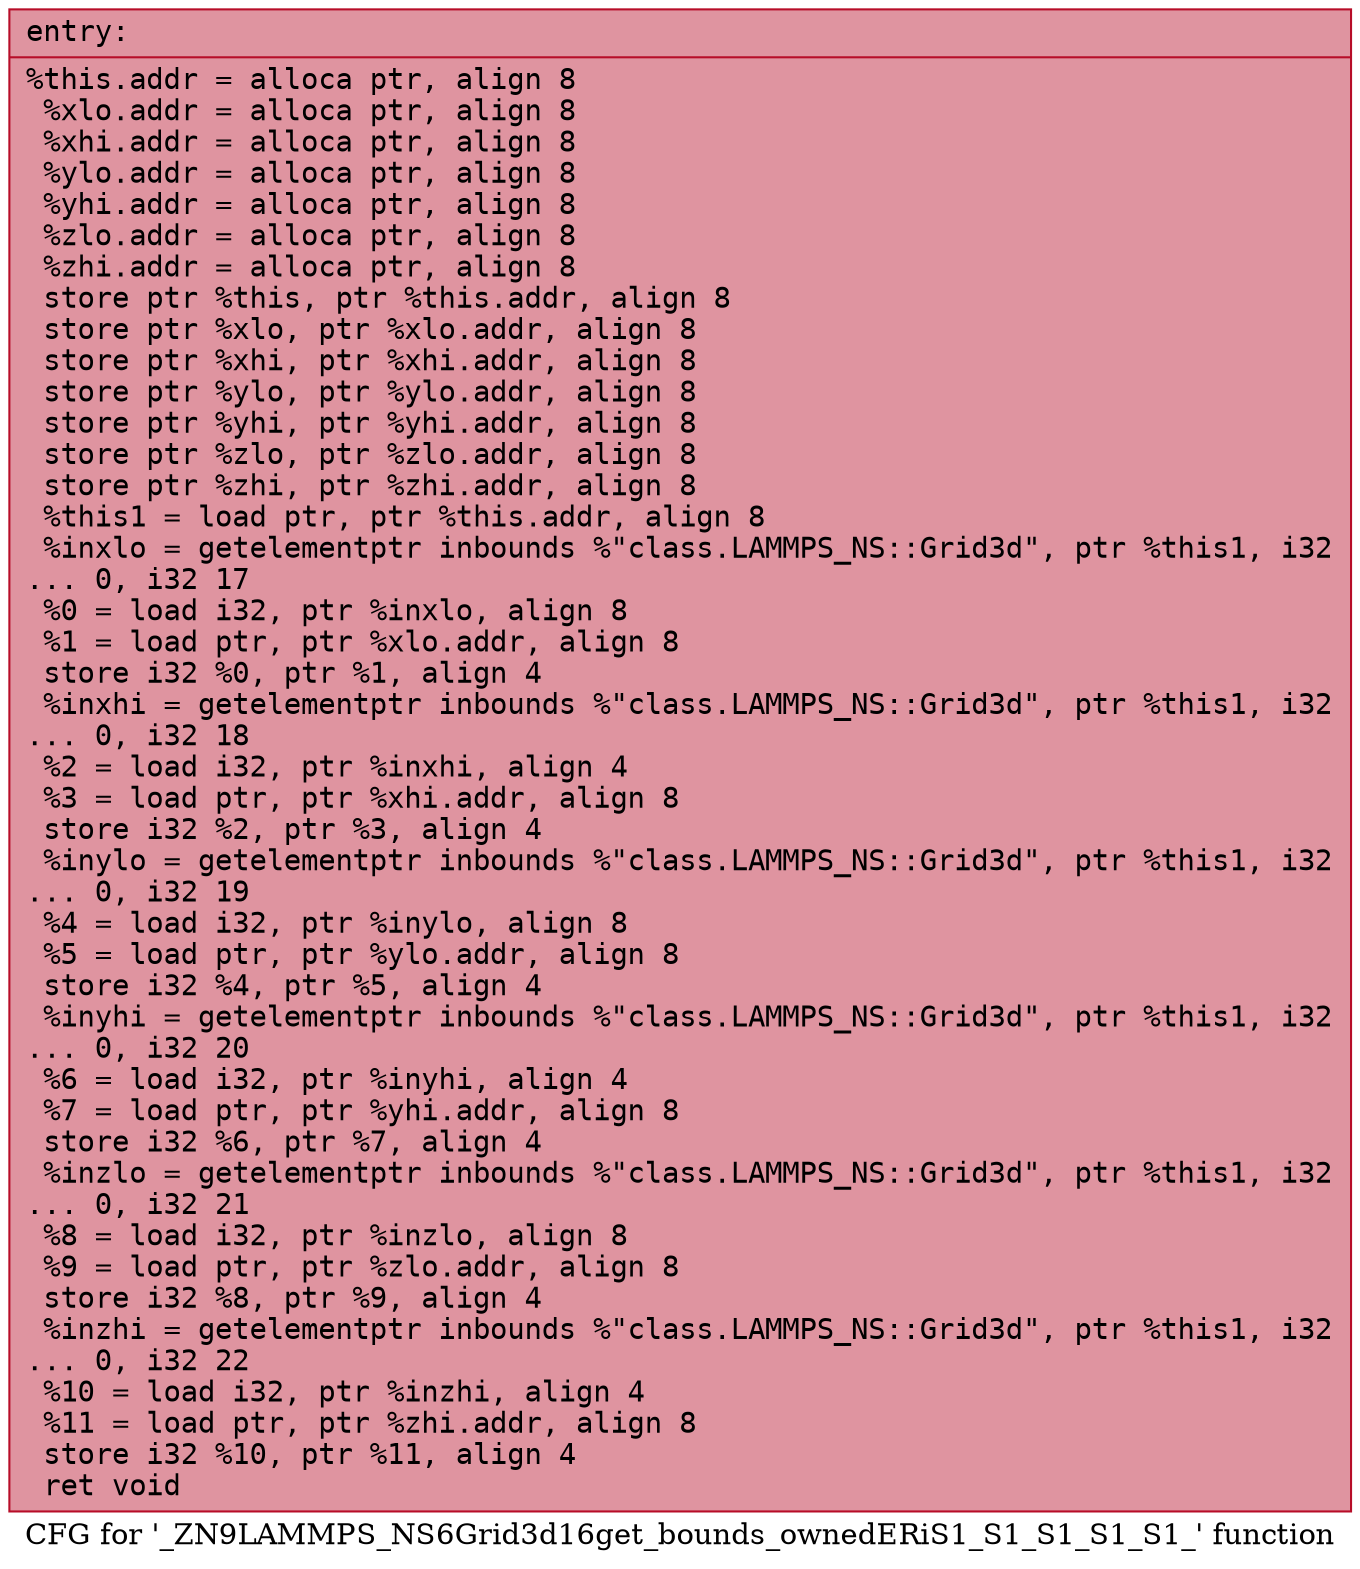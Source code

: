 digraph "CFG for '_ZN9LAMMPS_NS6Grid3d16get_bounds_ownedERiS1_S1_S1_S1_S1_' function" {
	label="CFG for '_ZN9LAMMPS_NS6Grid3d16get_bounds_ownedERiS1_S1_S1_S1_S1_' function";

	Node0x55fcd5f8a220 [shape=record,color="#b70d28ff", style=filled, fillcolor="#b70d2870" fontname="Courier",label="{entry:\l|  %this.addr = alloca ptr, align 8\l  %xlo.addr = alloca ptr, align 8\l  %xhi.addr = alloca ptr, align 8\l  %ylo.addr = alloca ptr, align 8\l  %yhi.addr = alloca ptr, align 8\l  %zlo.addr = alloca ptr, align 8\l  %zhi.addr = alloca ptr, align 8\l  store ptr %this, ptr %this.addr, align 8\l  store ptr %xlo, ptr %xlo.addr, align 8\l  store ptr %xhi, ptr %xhi.addr, align 8\l  store ptr %ylo, ptr %ylo.addr, align 8\l  store ptr %yhi, ptr %yhi.addr, align 8\l  store ptr %zlo, ptr %zlo.addr, align 8\l  store ptr %zhi, ptr %zhi.addr, align 8\l  %this1 = load ptr, ptr %this.addr, align 8\l  %inxlo = getelementptr inbounds %\"class.LAMMPS_NS::Grid3d\", ptr %this1, i32\l... 0, i32 17\l  %0 = load i32, ptr %inxlo, align 8\l  %1 = load ptr, ptr %xlo.addr, align 8\l  store i32 %0, ptr %1, align 4\l  %inxhi = getelementptr inbounds %\"class.LAMMPS_NS::Grid3d\", ptr %this1, i32\l... 0, i32 18\l  %2 = load i32, ptr %inxhi, align 4\l  %3 = load ptr, ptr %xhi.addr, align 8\l  store i32 %2, ptr %3, align 4\l  %inylo = getelementptr inbounds %\"class.LAMMPS_NS::Grid3d\", ptr %this1, i32\l... 0, i32 19\l  %4 = load i32, ptr %inylo, align 8\l  %5 = load ptr, ptr %ylo.addr, align 8\l  store i32 %4, ptr %5, align 4\l  %inyhi = getelementptr inbounds %\"class.LAMMPS_NS::Grid3d\", ptr %this1, i32\l... 0, i32 20\l  %6 = load i32, ptr %inyhi, align 4\l  %7 = load ptr, ptr %yhi.addr, align 8\l  store i32 %6, ptr %7, align 4\l  %inzlo = getelementptr inbounds %\"class.LAMMPS_NS::Grid3d\", ptr %this1, i32\l... 0, i32 21\l  %8 = load i32, ptr %inzlo, align 8\l  %9 = load ptr, ptr %zlo.addr, align 8\l  store i32 %8, ptr %9, align 4\l  %inzhi = getelementptr inbounds %\"class.LAMMPS_NS::Grid3d\", ptr %this1, i32\l... 0, i32 22\l  %10 = load i32, ptr %inzhi, align 4\l  %11 = load ptr, ptr %zhi.addr, align 8\l  store i32 %10, ptr %11, align 4\l  ret void\l}"];
}
